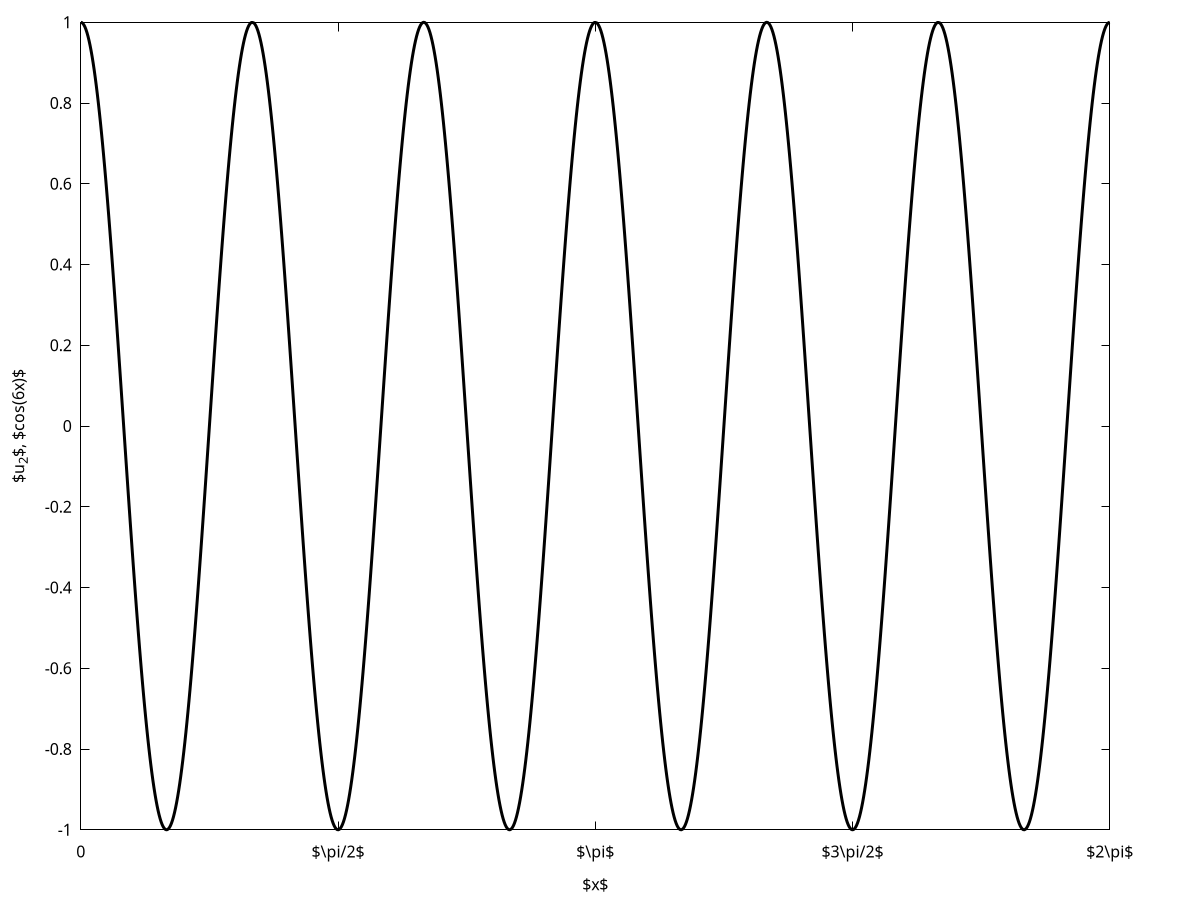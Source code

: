set terminal epslatex color standalone
set output "u2.tex"

set xlabel "$x$"
set ylabel "$u_2$, $\\cos(6x)$"
set key outside right bottom

set xrange [0.0:2.0*pi+0.0001]
set xtics ("0" 0, "$\\pi/2$" pi/2, "$\\pi$" pi, "$3\\pi/2$" 3*pi/2, "$2\\pi$" 2*pi)

set parametric
set trange [0.0:2.0*pi]
set samples 1000

plot t, cos(6*t) lt 1 lc 0 lw 3 notitle, \
     "u2.dat" using 1:2 with points pt 7 ps 1.2 lc 3 notitle 

